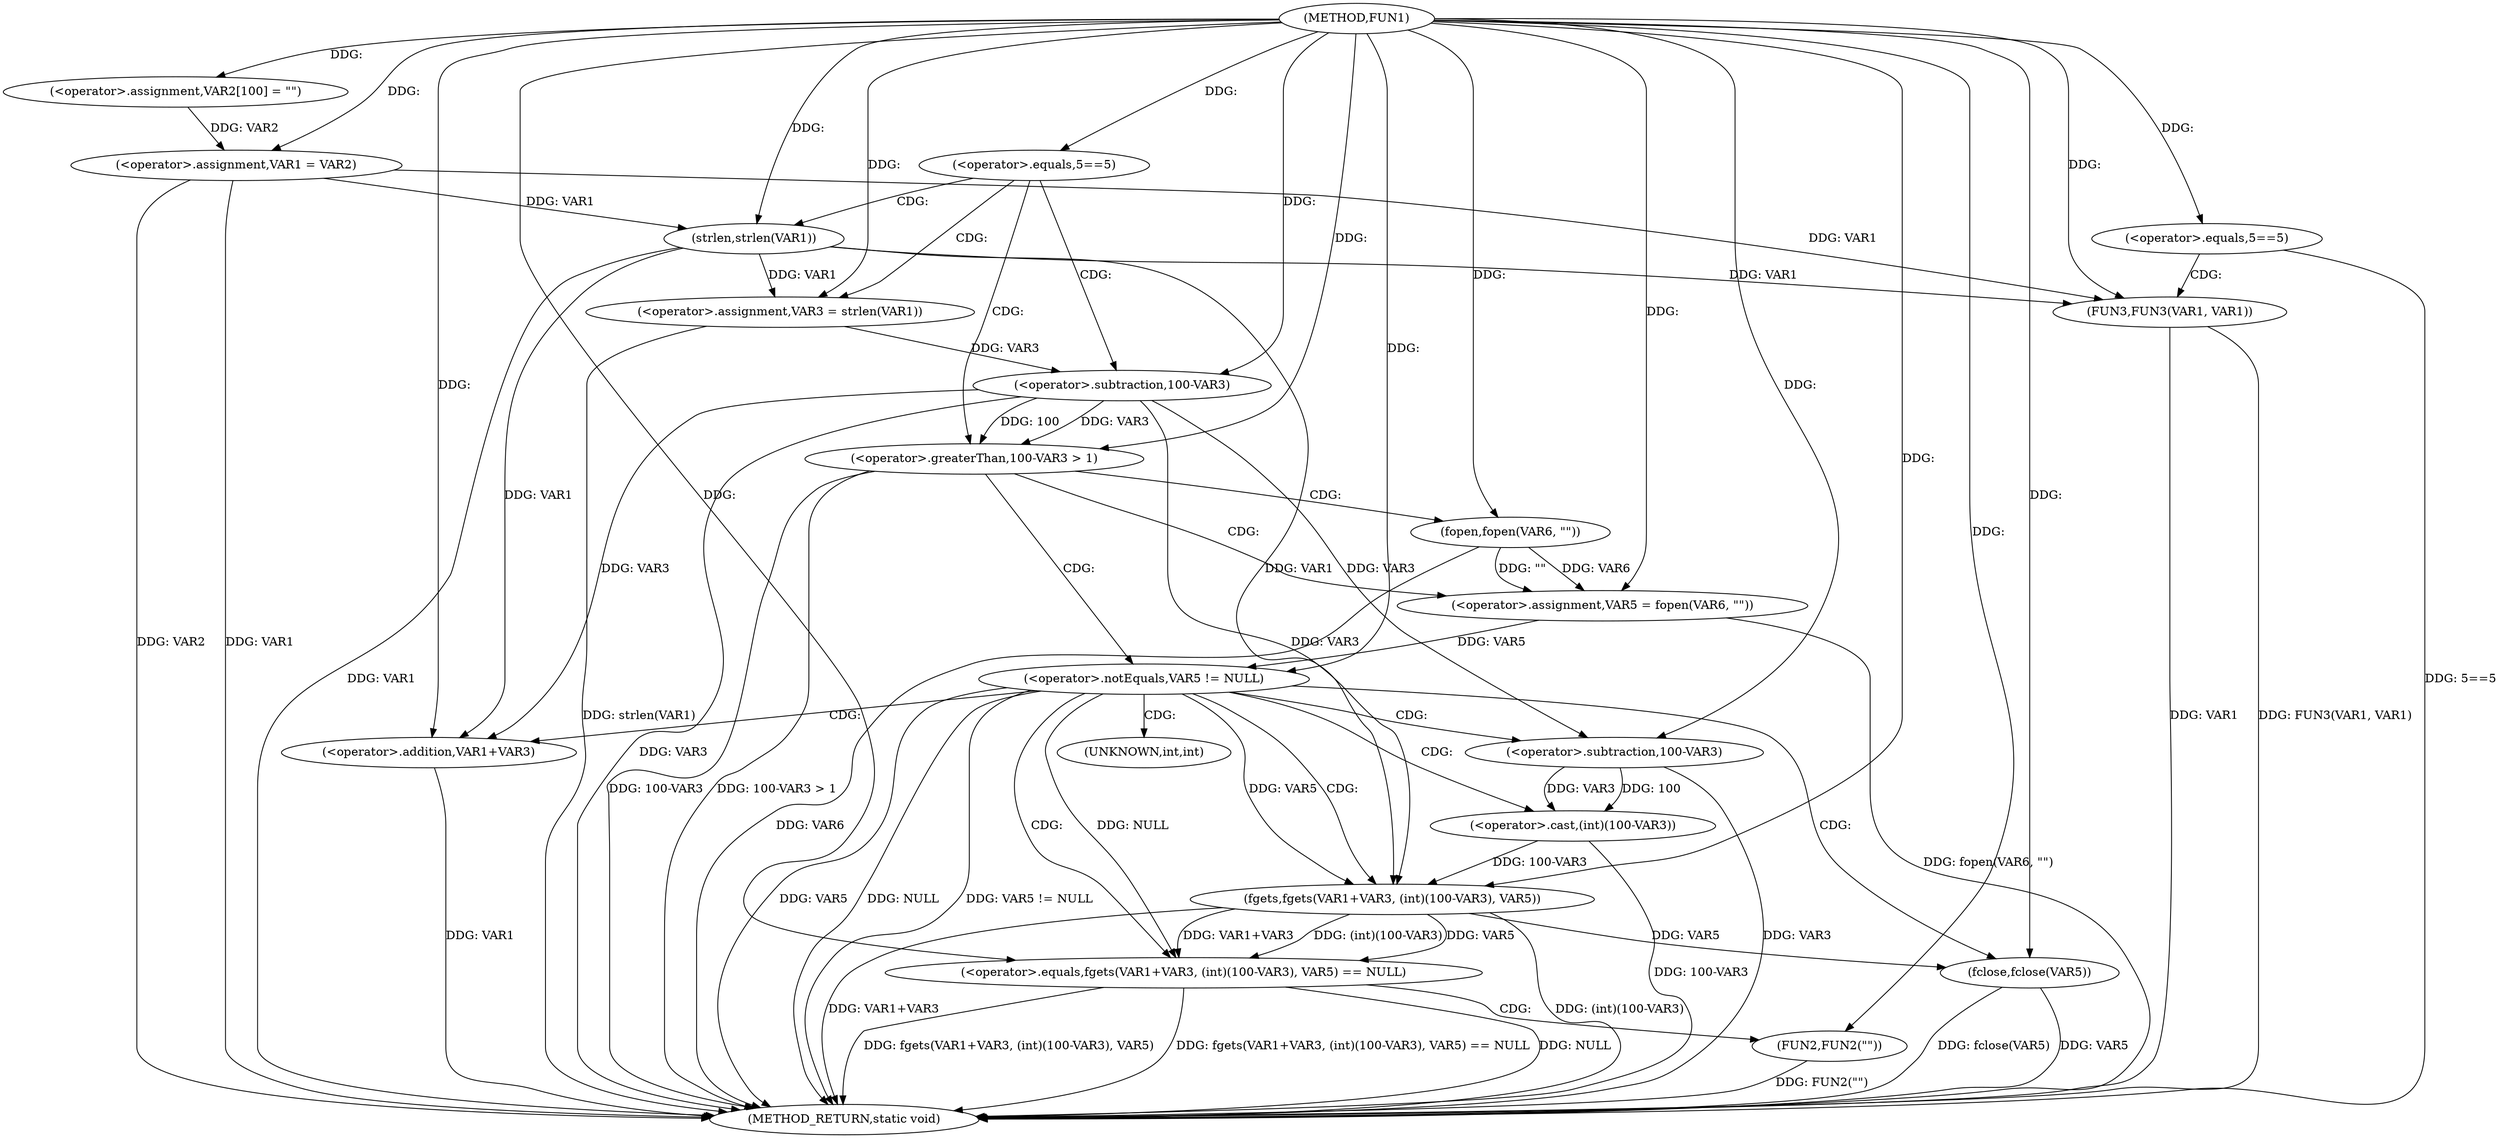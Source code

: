 digraph FUN1 {  
"1000100" [label = "(METHOD,FUN1)" ]
"1000165" [label = "(METHOD_RETURN,static void)" ]
"1000104" [label = "(<operator>.assignment,VAR2[100] = \"\")" ]
"1000107" [label = "(<operator>.assignment,VAR1 = VAR2)" ]
"1000111" [label = "(<operator>.equals,5==5)" ]
"1000117" [label = "(<operator>.assignment,VAR3 = strlen(VAR1))" ]
"1000119" [label = "(strlen,strlen(VAR1))" ]
"1000123" [label = "(<operator>.greaterThan,100-VAR3 > 1)" ]
"1000124" [label = "(<operator>.subtraction,100-VAR3)" ]
"1000129" [label = "(<operator>.assignment,VAR5 = fopen(VAR6, \"\"))" ]
"1000131" [label = "(fopen,fopen(VAR6, \"\"))" ]
"1000135" [label = "(<operator>.notEquals,VAR5 != NULL)" ]
"1000140" [label = "(<operator>.equals,fgets(VAR1+VAR3, (int)(100-VAR3), VAR5) == NULL)" ]
"1000141" [label = "(fgets,fgets(VAR1+VAR3, (int)(100-VAR3), VAR5))" ]
"1000142" [label = "(<operator>.addition,VAR1+VAR3)" ]
"1000145" [label = "(<operator>.cast,(int)(100-VAR3))" ]
"1000147" [label = "(<operator>.subtraction,100-VAR3)" ]
"1000153" [label = "(FUN2,FUN2(\"\"))" ]
"1000155" [label = "(fclose,fclose(VAR5))" ]
"1000158" [label = "(<operator>.equals,5==5)" ]
"1000162" [label = "(FUN3,FUN3(VAR1, VAR1))" ]
"1000146" [label = "(UNKNOWN,int,int)" ]
  "1000141" -> "1000165"  [ label = "DDG: VAR1+VAR3"] 
  "1000107" -> "1000165"  [ label = "DDG: VAR1"] 
  "1000140" -> "1000165"  [ label = "DDG: fgets(VAR1+VAR3, (int)(100-VAR3), VAR5) == NULL"] 
  "1000147" -> "1000165"  [ label = "DDG: VAR3"] 
  "1000153" -> "1000165"  [ label = "DDG: FUN2(\"\")"] 
  "1000155" -> "1000165"  [ label = "DDG: VAR5"] 
  "1000117" -> "1000165"  [ label = "DDG: strlen(VAR1)"] 
  "1000145" -> "1000165"  [ label = "DDG: 100-VAR3"] 
  "1000162" -> "1000165"  [ label = "DDG: VAR1"] 
  "1000124" -> "1000165"  [ label = "DDG: VAR3"] 
  "1000140" -> "1000165"  [ label = "DDG: NULL"] 
  "1000123" -> "1000165"  [ label = "DDG: 100-VAR3 > 1"] 
  "1000131" -> "1000165"  [ label = "DDG: VAR6"] 
  "1000140" -> "1000165"  [ label = "DDG: fgets(VAR1+VAR3, (int)(100-VAR3), VAR5)"] 
  "1000155" -> "1000165"  [ label = "DDG: fclose(VAR5)"] 
  "1000158" -> "1000165"  [ label = "DDG: 5==5"] 
  "1000135" -> "1000165"  [ label = "DDG: VAR5 != NULL"] 
  "1000119" -> "1000165"  [ label = "DDG: VAR1"] 
  "1000142" -> "1000165"  [ label = "DDG: VAR1"] 
  "1000135" -> "1000165"  [ label = "DDG: VAR5"] 
  "1000141" -> "1000165"  [ label = "DDG: (int)(100-VAR3)"] 
  "1000162" -> "1000165"  [ label = "DDG: FUN3(VAR1, VAR1)"] 
  "1000135" -> "1000165"  [ label = "DDG: NULL"] 
  "1000107" -> "1000165"  [ label = "DDG: VAR2"] 
  "1000129" -> "1000165"  [ label = "DDG: fopen(VAR6, \"\")"] 
  "1000123" -> "1000165"  [ label = "DDG: 100-VAR3"] 
  "1000100" -> "1000104"  [ label = "DDG: "] 
  "1000104" -> "1000107"  [ label = "DDG: VAR2"] 
  "1000100" -> "1000107"  [ label = "DDG: "] 
  "1000100" -> "1000111"  [ label = "DDG: "] 
  "1000119" -> "1000117"  [ label = "DDG: VAR1"] 
  "1000100" -> "1000117"  [ label = "DDG: "] 
  "1000107" -> "1000119"  [ label = "DDG: VAR1"] 
  "1000100" -> "1000119"  [ label = "DDG: "] 
  "1000124" -> "1000123"  [ label = "DDG: 100"] 
  "1000124" -> "1000123"  [ label = "DDG: VAR3"] 
  "1000100" -> "1000124"  [ label = "DDG: "] 
  "1000117" -> "1000124"  [ label = "DDG: VAR3"] 
  "1000100" -> "1000123"  [ label = "DDG: "] 
  "1000131" -> "1000129"  [ label = "DDG: VAR6"] 
  "1000131" -> "1000129"  [ label = "DDG: \"\""] 
  "1000100" -> "1000129"  [ label = "DDG: "] 
  "1000100" -> "1000131"  [ label = "DDG: "] 
  "1000129" -> "1000135"  [ label = "DDG: VAR5"] 
  "1000100" -> "1000135"  [ label = "DDG: "] 
  "1000141" -> "1000140"  [ label = "DDG: VAR1+VAR3"] 
  "1000141" -> "1000140"  [ label = "DDG: (int)(100-VAR3)"] 
  "1000141" -> "1000140"  [ label = "DDG: VAR5"] 
  "1000119" -> "1000141"  [ label = "DDG: VAR1"] 
  "1000100" -> "1000141"  [ label = "DDG: "] 
  "1000124" -> "1000141"  [ label = "DDG: VAR3"] 
  "1000119" -> "1000142"  [ label = "DDG: VAR1"] 
  "1000100" -> "1000142"  [ label = "DDG: "] 
  "1000124" -> "1000142"  [ label = "DDG: VAR3"] 
  "1000145" -> "1000141"  [ label = "DDG: 100-VAR3"] 
  "1000147" -> "1000145"  [ label = "DDG: 100"] 
  "1000147" -> "1000145"  [ label = "DDG: VAR3"] 
  "1000100" -> "1000147"  [ label = "DDG: "] 
  "1000124" -> "1000147"  [ label = "DDG: VAR3"] 
  "1000135" -> "1000141"  [ label = "DDG: VAR5"] 
  "1000135" -> "1000140"  [ label = "DDG: NULL"] 
  "1000100" -> "1000140"  [ label = "DDG: "] 
  "1000100" -> "1000153"  [ label = "DDG: "] 
  "1000141" -> "1000155"  [ label = "DDG: VAR5"] 
  "1000100" -> "1000155"  [ label = "DDG: "] 
  "1000100" -> "1000158"  [ label = "DDG: "] 
  "1000107" -> "1000162"  [ label = "DDG: VAR1"] 
  "1000119" -> "1000162"  [ label = "DDG: VAR1"] 
  "1000100" -> "1000162"  [ label = "DDG: "] 
  "1000111" -> "1000117"  [ label = "CDG: "] 
  "1000111" -> "1000123"  [ label = "CDG: "] 
  "1000111" -> "1000124"  [ label = "CDG: "] 
  "1000111" -> "1000119"  [ label = "CDG: "] 
  "1000123" -> "1000131"  [ label = "CDG: "] 
  "1000123" -> "1000129"  [ label = "CDG: "] 
  "1000123" -> "1000135"  [ label = "CDG: "] 
  "1000135" -> "1000142"  [ label = "CDG: "] 
  "1000135" -> "1000155"  [ label = "CDG: "] 
  "1000135" -> "1000141"  [ label = "CDG: "] 
  "1000135" -> "1000147"  [ label = "CDG: "] 
  "1000135" -> "1000145"  [ label = "CDG: "] 
  "1000135" -> "1000146"  [ label = "CDG: "] 
  "1000135" -> "1000140"  [ label = "CDG: "] 
  "1000140" -> "1000153"  [ label = "CDG: "] 
  "1000158" -> "1000162"  [ label = "CDG: "] 
}
